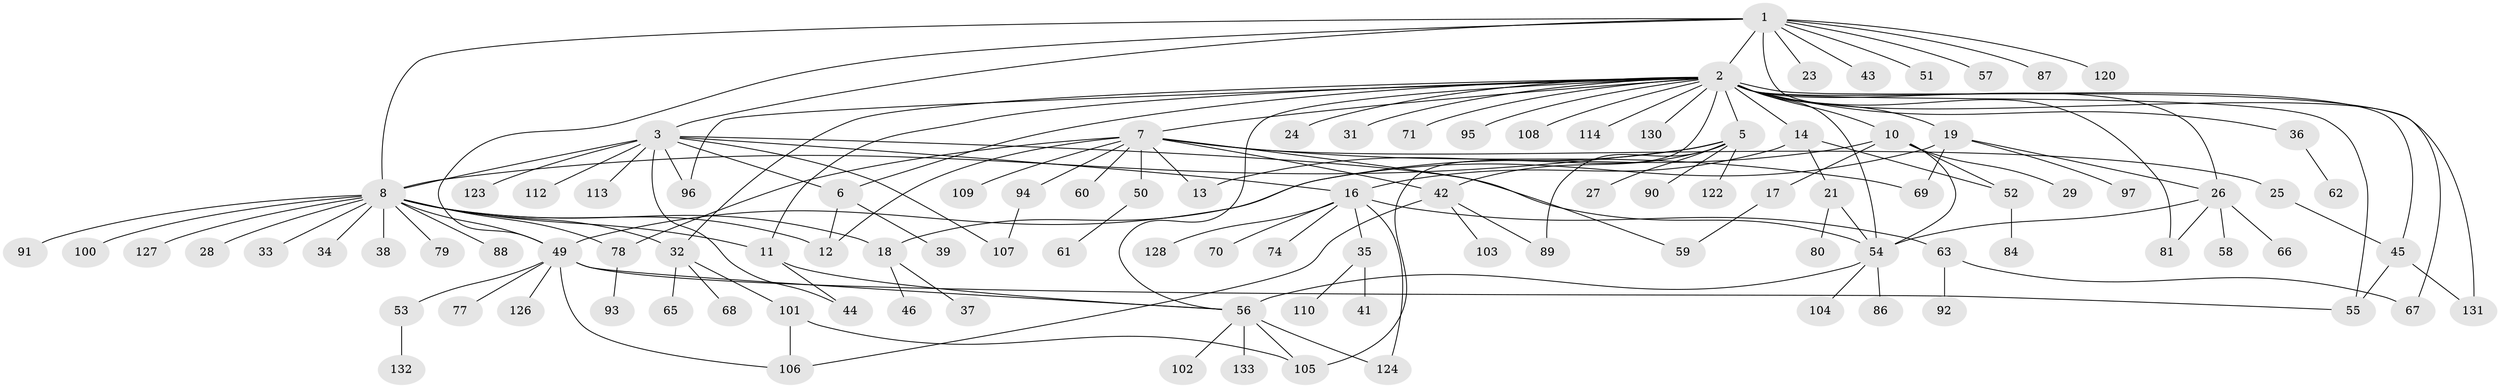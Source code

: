 // Generated by graph-tools (version 1.1) at 2025/23/03/03/25 07:23:55]
// undirected, 105 vertices, 144 edges
graph export_dot {
graph [start="1"]
  node [color=gray90,style=filled];
  1 [super="+47"];
  2 [super="+4"];
  3 [super="+15"];
  5 [super="+30"];
  6 [super="+99"];
  7 [super="+85"];
  8 [super="+9"];
  10 [super="+20"];
  11;
  12;
  13 [super="+82"];
  14;
  16 [super="+40"];
  17 [super="+83"];
  18;
  19 [super="+22"];
  21;
  23;
  24;
  25;
  26 [super="+48"];
  27;
  28;
  29;
  31;
  32;
  33 [super="+118"];
  34;
  35 [super="+64"];
  36 [super="+73"];
  37 [super="+115"];
  38;
  39;
  41;
  42;
  43;
  44;
  45 [super="+117"];
  46;
  49 [super="+72"];
  50;
  51 [super="+121"];
  52 [super="+75"];
  53;
  54 [super="+119"];
  55;
  56 [super="+76"];
  57;
  58;
  59;
  60 [super="+111"];
  61;
  62;
  63;
  65;
  66;
  67;
  68;
  69;
  70;
  71;
  74;
  77;
  78;
  79;
  80 [super="+98"];
  81;
  84;
  86;
  87;
  88;
  89;
  90;
  91;
  92;
  93;
  94;
  95;
  96 [super="+116"];
  97;
  100;
  101;
  102;
  103;
  104;
  105;
  106 [super="+129"];
  107;
  108;
  109;
  110;
  112;
  113;
  114;
  120;
  122 [super="+125"];
  123;
  124;
  126;
  127;
  128;
  130;
  131;
  132;
  133;
  1 -- 2 [weight=2];
  1 -- 3 [weight=2];
  1 -- 23;
  1 -- 43;
  1 -- 51;
  1 -- 57;
  1 -- 67;
  1 -- 120;
  1 -- 49;
  1 -- 8;
  1 -- 87;
  2 -- 7;
  2 -- 10;
  2 -- 11;
  2 -- 14;
  2 -- 19 [weight=2];
  2 -- 32;
  2 -- 36;
  2 -- 45 [weight=2];
  2 -- 81;
  2 -- 95;
  2 -- 130;
  2 -- 131;
  2 -- 5 [weight=2];
  2 -- 6;
  2 -- 71;
  2 -- 24;
  2 -- 31;
  2 -- 96;
  2 -- 105;
  2 -- 108;
  2 -- 114;
  2 -- 54;
  2 -- 55;
  2 -- 26;
  2 -- 56;
  3 -- 6;
  3 -- 96;
  3 -- 107;
  3 -- 112;
  3 -- 113;
  3 -- 8;
  3 -- 16;
  3 -- 54;
  3 -- 123;
  3 -- 44;
  5 -- 8;
  5 -- 27;
  5 -- 42;
  5 -- 122;
  5 -- 89;
  5 -- 90;
  5 -- 13;
  6 -- 39;
  6 -- 12;
  7 -- 12;
  7 -- 13;
  7 -- 25;
  7 -- 50;
  7 -- 59;
  7 -- 60;
  7 -- 78;
  7 -- 94 [weight=2];
  7 -- 109;
  7 -- 42;
  7 -- 69;
  8 -- 32;
  8 -- 33;
  8 -- 100;
  8 -- 34;
  8 -- 38;
  8 -- 11;
  8 -- 12;
  8 -- 78;
  8 -- 79;
  8 -- 49;
  8 -- 18;
  8 -- 88;
  8 -- 91;
  8 -- 28;
  8 -- 127;
  10 -- 17;
  10 -- 18;
  10 -- 29;
  10 -- 52;
  10 -- 54;
  11 -- 44;
  11 -- 56;
  14 -- 16;
  14 -- 21;
  14 -- 52;
  16 -- 35;
  16 -- 63;
  16 -- 74;
  16 -- 124;
  16 -- 128;
  16 -- 70;
  17 -- 59;
  18 -- 37;
  18 -- 46;
  19 -- 26;
  19 -- 49 [weight=2];
  19 -- 97;
  19 -- 69;
  21 -- 54;
  21 -- 80;
  25 -- 45;
  26 -- 81;
  26 -- 66;
  26 -- 58;
  26 -- 54;
  32 -- 65;
  32 -- 68;
  32 -- 101;
  35 -- 41;
  35 -- 110;
  36 -- 62;
  42 -- 89;
  42 -- 103;
  42 -- 106;
  45 -- 55;
  45 -- 131;
  49 -- 53;
  49 -- 55;
  49 -- 77;
  49 -- 126;
  49 -- 56;
  49 -- 106;
  50 -- 61;
  52 -- 84;
  53 -- 132;
  54 -- 56;
  54 -- 86;
  54 -- 104;
  56 -- 105;
  56 -- 124;
  56 -- 133;
  56 -- 102;
  63 -- 67;
  63 -- 92;
  78 -- 93;
  94 -- 107;
  101 -- 105;
  101 -- 106;
}
